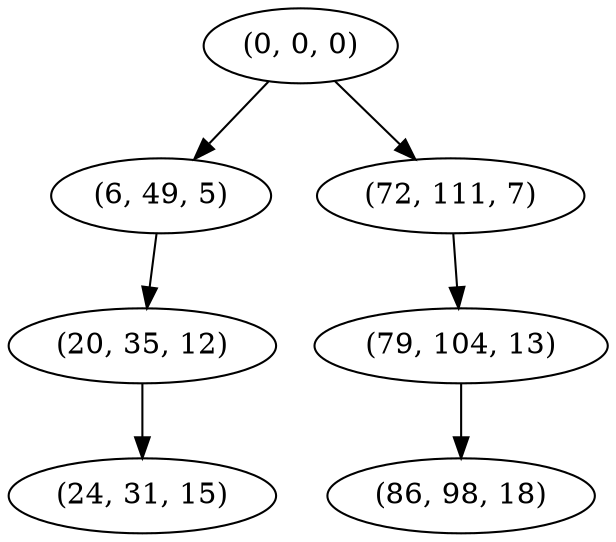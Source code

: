 digraph tree {
    "(0, 0, 0)";
    "(6, 49, 5)";
    "(20, 35, 12)";
    "(24, 31, 15)";
    "(72, 111, 7)";
    "(79, 104, 13)";
    "(86, 98, 18)";
    "(0, 0, 0)" -> "(6, 49, 5)";
    "(0, 0, 0)" -> "(72, 111, 7)";
    "(6, 49, 5)" -> "(20, 35, 12)";
    "(20, 35, 12)" -> "(24, 31, 15)";
    "(72, 111, 7)" -> "(79, 104, 13)";
    "(79, 104, 13)" -> "(86, 98, 18)";
}
